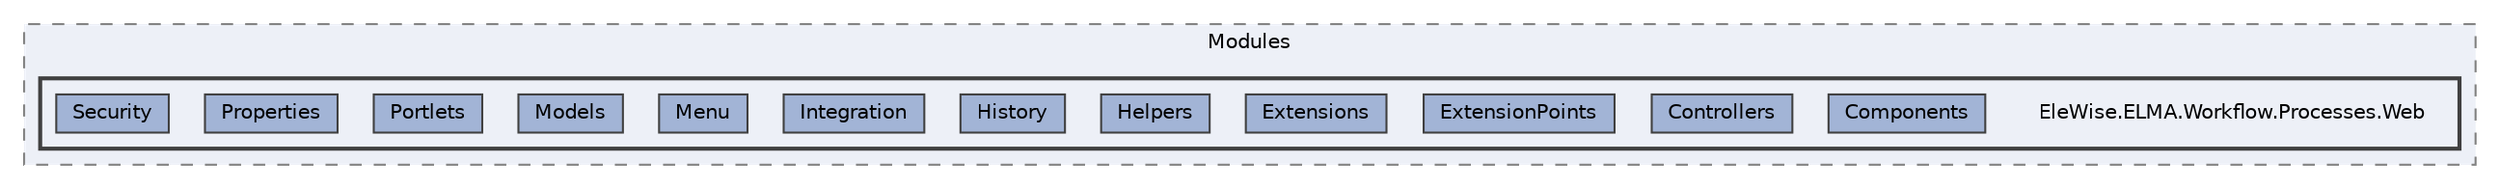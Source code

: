 digraph "Web/Modules/EleWise.ELMA.Workflow.Processes.Web"
{
 // LATEX_PDF_SIZE
  bgcolor="transparent";
  edge [fontname=Helvetica,fontsize=10,labelfontname=Helvetica,labelfontsize=10];
  node [fontname=Helvetica,fontsize=10,shape=box,height=0.2,width=0.4];
  compound=true
  subgraph clusterdir_7ee4616d7792420b09aab8c4c7e23d47 {
    graph [ bgcolor="#edf0f7", pencolor="grey50", label="Modules", fontname=Helvetica,fontsize=10 style="filled,dashed", URL="dir_7ee4616d7792420b09aab8c4c7e23d47.html",tooltip=""]
  subgraph clusterdir_94ed7524891059556ee14621a8e7350e {
    graph [ bgcolor="#edf0f7", pencolor="grey25", label="", fontname=Helvetica,fontsize=10 style="filled,bold", URL="dir_94ed7524891059556ee14621a8e7350e.html",tooltip=""]
    dir_94ed7524891059556ee14621a8e7350e [shape=plaintext, label="EleWise.ELMA.Workflow.Processes.Web"];
  dir_8beeedf000a9fc352af3454b9bbc4d78 [label="Components", fillcolor="#a2b4d6", color="grey25", style="filled", URL="dir_8beeedf000a9fc352af3454b9bbc4d78.html",tooltip=""];
  dir_47508e0d48d281dc1ff07d07156d1f73 [label="Controllers", fillcolor="#a2b4d6", color="grey25", style="filled", URL="dir_47508e0d48d281dc1ff07d07156d1f73.html",tooltip=""];
  dir_1b4165ea8f1ab2c1987a61a383c9d90f [label="ExtensionPoints", fillcolor="#a2b4d6", color="grey25", style="filled", URL="dir_1b4165ea8f1ab2c1987a61a383c9d90f.html",tooltip=""];
  dir_4515dc8dad3fdfb6e2265c11d748b275 [label="Extensions", fillcolor="#a2b4d6", color="grey25", style="filled", URL="dir_4515dc8dad3fdfb6e2265c11d748b275.html",tooltip=""];
  dir_3c121a363a61d81f4fe1f376bfb14f85 [label="Helpers", fillcolor="#a2b4d6", color="grey25", style="filled", URL="dir_3c121a363a61d81f4fe1f376bfb14f85.html",tooltip=""];
  dir_fca32ed91f7a5add74756617b00ac7d7 [label="History", fillcolor="#a2b4d6", color="grey25", style="filled", URL="dir_fca32ed91f7a5add74756617b00ac7d7.html",tooltip=""];
  dir_96dabdc1abb8ede98f8e28e979e28e19 [label="Integration", fillcolor="#a2b4d6", color="grey25", style="filled", URL="dir_96dabdc1abb8ede98f8e28e979e28e19.html",tooltip=""];
  dir_11316de06d4ba1ccf207b2184e05268a [label="Menu", fillcolor="#a2b4d6", color="grey25", style="filled", URL="dir_11316de06d4ba1ccf207b2184e05268a.html",tooltip=""];
  dir_64c7da7e139f2ec8cd644025619bebc4 [label="Models", fillcolor="#a2b4d6", color="grey25", style="filled", URL="dir_64c7da7e139f2ec8cd644025619bebc4.html",tooltip=""];
  dir_c318a8884814643c65f9ce32cc34b951 [label="Portlets", fillcolor="#a2b4d6", color="grey25", style="filled", URL="dir_c318a8884814643c65f9ce32cc34b951.html",tooltip=""];
  dir_5c22b01bd417685822c861387d7436cf [label="Properties", fillcolor="#a2b4d6", color="grey25", style="filled", URL="dir_5c22b01bd417685822c861387d7436cf.html",tooltip=""];
  dir_a80819dd2b9c409489f874056e520ad1 [label="Security", fillcolor="#a2b4d6", color="grey25", style="filled", URL="dir_a80819dd2b9c409489f874056e520ad1.html",tooltip=""];
  }
  }
}

